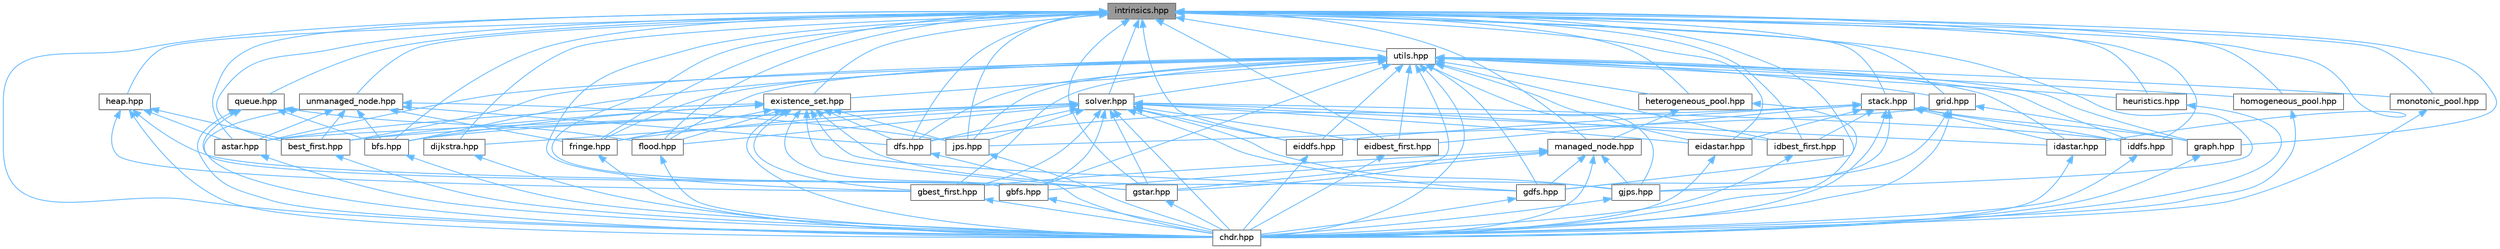 digraph "intrinsics.hpp"
{
 // LATEX_PDF_SIZE
  bgcolor="transparent";
  edge [fontname=Helvetica,fontsize=10,labelfontname=Helvetica,labelfontsize=10];
  node [fontname=Helvetica,fontsize=10,shape=box,height=0.2,width=0.4];
  Node1 [id="Node000001",label="intrinsics.hpp",height=0.2,width=0.4,color="gray40", fillcolor="grey60", style="filled", fontcolor="black",tooltip=" "];
  Node1 -> Node2 [id="edge1_Node000001_Node000002",dir="back",color="steelblue1",style="solid",tooltip=" "];
  Node2 [id="Node000002",label="astar.hpp",height=0.2,width=0.4,color="grey40", fillcolor="white", style="filled",URL="$dc/da9/astar_8hpp.html",tooltip=" "];
  Node2 -> Node3 [id="edge2_Node000002_Node000003",dir="back",color="steelblue1",style="solid",tooltip=" "];
  Node3 [id="Node000003",label="chdr.hpp",height=0.2,width=0.4,color="grey40", fillcolor="white", style="filled",URL="$d9/d96/chdr_8hpp.html",tooltip=" "];
  Node1 -> Node4 [id="edge3_Node000001_Node000004",dir="back",color="steelblue1",style="solid",tooltip=" "];
  Node4 [id="Node000004",label="best_first.hpp",height=0.2,width=0.4,color="grey40", fillcolor="white", style="filled",URL="$d3/d77/best__first_8hpp.html",tooltip=" "];
  Node4 -> Node3 [id="edge4_Node000004_Node000003",dir="back",color="steelblue1",style="solid",tooltip=" "];
  Node1 -> Node5 [id="edge5_Node000001_Node000005",dir="back",color="steelblue1",style="solid",tooltip=" "];
  Node5 [id="Node000005",label="bfs.hpp",height=0.2,width=0.4,color="grey40", fillcolor="white", style="filled",URL="$da/d36/bfs_8hpp.html",tooltip=" "];
  Node5 -> Node3 [id="edge6_Node000005_Node000003",dir="back",color="steelblue1",style="solid",tooltip=" "];
  Node1 -> Node3 [id="edge7_Node000001_Node000003",dir="back",color="steelblue1",style="solid",tooltip=" "];
  Node1 -> Node6 [id="edge8_Node000001_Node000006",dir="back",color="steelblue1",style="solid",tooltip=" "];
  Node6 [id="Node000006",label="dfs.hpp",height=0.2,width=0.4,color="grey40", fillcolor="white", style="filled",URL="$d3/dec/dfs_8hpp.html",tooltip=" "];
  Node6 -> Node3 [id="edge9_Node000006_Node000003",dir="back",color="steelblue1",style="solid",tooltip=" "];
  Node1 -> Node7 [id="edge10_Node000001_Node000007",dir="back",color="steelblue1",style="solid",tooltip=" "];
  Node7 [id="Node000007",label="dijkstra.hpp",height=0.2,width=0.4,color="grey40", fillcolor="white", style="filled",URL="$d3/d11/dijkstra_8hpp.html",tooltip=" "];
  Node7 -> Node3 [id="edge11_Node000007_Node000003",dir="back",color="steelblue1",style="solid",tooltip=" "];
  Node1 -> Node8 [id="edge12_Node000001_Node000008",dir="back",color="steelblue1",style="solid",tooltip=" "];
  Node8 [id="Node000008",label="eidastar.hpp",height=0.2,width=0.4,color="grey40", fillcolor="white", style="filled",URL="$d6/ded/eidastar_8hpp.html",tooltip=" "];
  Node8 -> Node3 [id="edge13_Node000008_Node000003",dir="back",color="steelblue1",style="solid",tooltip=" "];
  Node1 -> Node9 [id="edge14_Node000001_Node000009",dir="back",color="steelblue1",style="solid",tooltip=" "];
  Node9 [id="Node000009",label="eidbest_first.hpp",height=0.2,width=0.4,color="grey40", fillcolor="white", style="filled",URL="$d8/d85/eidbest__first_8hpp.html",tooltip=" "];
  Node9 -> Node3 [id="edge15_Node000009_Node000003",dir="back",color="steelblue1",style="solid",tooltip=" "];
  Node1 -> Node10 [id="edge16_Node000001_Node000010",dir="back",color="steelblue1",style="solid",tooltip=" "];
  Node10 [id="Node000010",label="eiddfs.hpp",height=0.2,width=0.4,color="grey40", fillcolor="white", style="filled",URL="$dd/d95/eiddfs_8hpp.html",tooltip=" "];
  Node10 -> Node3 [id="edge17_Node000010_Node000003",dir="back",color="steelblue1",style="solid",tooltip=" "];
  Node1 -> Node11 [id="edge18_Node000001_Node000011",dir="back",color="steelblue1",style="solid",tooltip=" "];
  Node11 [id="Node000011",label="existence_set.hpp",height=0.2,width=0.4,color="grey40", fillcolor="white", style="filled",URL="$d8/d62/existence__set_8hpp.html",tooltip=" "];
  Node11 -> Node2 [id="edge19_Node000011_Node000002",dir="back",color="steelblue1",style="solid",tooltip=" "];
  Node11 -> Node4 [id="edge20_Node000011_Node000004",dir="back",color="steelblue1",style="solid",tooltip=" "];
  Node11 -> Node5 [id="edge21_Node000011_Node000005",dir="back",color="steelblue1",style="solid",tooltip=" "];
  Node11 -> Node3 [id="edge22_Node000011_Node000003",dir="back",color="steelblue1",style="solid",tooltip=" "];
  Node11 -> Node6 [id="edge23_Node000011_Node000006",dir="back",color="steelblue1",style="solid",tooltip=" "];
  Node11 -> Node12 [id="edge24_Node000011_Node000012",dir="back",color="steelblue1",style="solid",tooltip=" "];
  Node12 [id="Node000012",label="flood.hpp",height=0.2,width=0.4,color="grey40", fillcolor="white", style="filled",URL="$d8/d12/flood_8hpp.html",tooltip=" "];
  Node12 -> Node3 [id="edge25_Node000012_Node000003",dir="back",color="steelblue1",style="solid",tooltip=" "];
  Node11 -> Node13 [id="edge26_Node000011_Node000013",dir="back",color="steelblue1",style="solid",tooltip=" "];
  Node13 [id="Node000013",label="fringe.hpp",height=0.2,width=0.4,color="grey40", fillcolor="white", style="filled",URL="$d8/dd5/fringe_8hpp.html",tooltip=" "];
  Node13 -> Node3 [id="edge27_Node000013_Node000003",dir="back",color="steelblue1",style="solid",tooltip=" "];
  Node11 -> Node14 [id="edge28_Node000011_Node000014",dir="back",color="steelblue1",style="solid",tooltip=" "];
  Node14 [id="Node000014",label="gbest_first.hpp",height=0.2,width=0.4,color="grey40", fillcolor="white", style="filled",URL="$d3/d3e/gbest__first_8hpp.html",tooltip=" "];
  Node14 -> Node3 [id="edge29_Node000014_Node000003",dir="back",color="steelblue1",style="solid",tooltip=" "];
  Node11 -> Node15 [id="edge30_Node000011_Node000015",dir="back",color="steelblue1",style="solid",tooltip=" "];
  Node15 [id="Node000015",label="gbfs.hpp",height=0.2,width=0.4,color="grey40", fillcolor="white", style="filled",URL="$de/d94/gbfs_8hpp.html",tooltip=" "];
  Node15 -> Node3 [id="edge31_Node000015_Node000003",dir="back",color="steelblue1",style="solid",tooltip=" "];
  Node11 -> Node16 [id="edge32_Node000011_Node000016",dir="back",color="steelblue1",style="solid",tooltip=" "];
  Node16 [id="Node000016",label="gdfs.hpp",height=0.2,width=0.4,color="grey40", fillcolor="white", style="filled",URL="$d4/df2/gdfs_8hpp.html",tooltip=" "];
  Node16 -> Node3 [id="edge33_Node000016_Node000003",dir="back",color="steelblue1",style="solid",tooltip=" "];
  Node11 -> Node17 [id="edge34_Node000011_Node000017",dir="back",color="steelblue1",style="solid",tooltip=" "];
  Node17 [id="Node000017",label="gjps.hpp",height=0.2,width=0.4,color="grey40", fillcolor="white", style="filled",URL="$d3/d3e/gjps_8hpp.html",tooltip=" "];
  Node17 -> Node3 [id="edge35_Node000017_Node000003",dir="back",color="steelblue1",style="solid",tooltip=" "];
  Node11 -> Node18 [id="edge36_Node000011_Node000018",dir="back",color="steelblue1",style="solid",tooltip=" "];
  Node18 [id="Node000018",label="gstar.hpp",height=0.2,width=0.4,color="grey40", fillcolor="white", style="filled",URL="$d1/def/gstar_8hpp.html",tooltip=" "];
  Node18 -> Node3 [id="edge37_Node000018_Node000003",dir="back",color="steelblue1",style="solid",tooltip=" "];
  Node11 -> Node19 [id="edge38_Node000011_Node000019",dir="back",color="steelblue1",style="solid",tooltip=" "];
  Node19 [id="Node000019",label="jps.hpp",height=0.2,width=0.4,color="grey40", fillcolor="white", style="filled",URL="$d9/de6/jps_8hpp.html",tooltip=" "];
  Node19 -> Node3 [id="edge39_Node000019_Node000003",dir="back",color="steelblue1",style="solid",tooltip=" "];
  Node1 -> Node12 [id="edge40_Node000001_Node000012",dir="back",color="steelblue1",style="solid",tooltip=" "];
  Node1 -> Node13 [id="edge41_Node000001_Node000013",dir="back",color="steelblue1",style="solid",tooltip=" "];
  Node1 -> Node14 [id="edge42_Node000001_Node000014",dir="back",color="steelblue1",style="solid",tooltip=" "];
  Node1 -> Node15 [id="edge43_Node000001_Node000015",dir="back",color="steelblue1",style="solid",tooltip=" "];
  Node1 -> Node16 [id="edge44_Node000001_Node000016",dir="back",color="steelblue1",style="solid",tooltip=" "];
  Node1 -> Node17 [id="edge45_Node000001_Node000017",dir="back",color="steelblue1",style="solid",tooltip=" "];
  Node1 -> Node20 [id="edge46_Node000001_Node000020",dir="back",color="steelblue1",style="solid",tooltip=" "];
  Node20 [id="Node000020",label="graph.hpp",height=0.2,width=0.4,color="grey40", fillcolor="white", style="filled",URL="$d9/de9/graph_8hpp.html",tooltip=" "];
  Node20 -> Node3 [id="edge47_Node000020_Node000003",dir="back",color="steelblue1",style="solid",tooltip=" "];
  Node1 -> Node21 [id="edge48_Node000001_Node000021",dir="back",color="steelblue1",style="solid",tooltip=" "];
  Node21 [id="Node000021",label="grid.hpp",height=0.2,width=0.4,color="grey40", fillcolor="white", style="filled",URL="$dc/d8a/grid_8hpp.html",tooltip=" "];
  Node21 -> Node3 [id="edge49_Node000021_Node000003",dir="back",color="steelblue1",style="solid",tooltip=" "];
  Node21 -> Node17 [id="edge50_Node000021_Node000017",dir="back",color="steelblue1",style="solid",tooltip=" "];
  Node21 -> Node20 [id="edge51_Node000021_Node000020",dir="back",color="steelblue1",style="solid",tooltip=" "];
  Node21 -> Node19 [id="edge52_Node000021_Node000019",dir="back",color="steelblue1",style="solid",tooltip=" "];
  Node1 -> Node18 [id="edge53_Node000001_Node000018",dir="back",color="steelblue1",style="solid",tooltip=" "];
  Node1 -> Node22 [id="edge54_Node000001_Node000022",dir="back",color="steelblue1",style="solid",tooltip=" "];
  Node22 [id="Node000022",label="heap.hpp",height=0.2,width=0.4,color="grey40", fillcolor="white", style="filled",URL="$da/d45/heap_8hpp.html",tooltip=" "];
  Node22 -> Node2 [id="edge55_Node000022_Node000002",dir="back",color="steelblue1",style="solid",tooltip=" "];
  Node22 -> Node4 [id="edge56_Node000022_Node000004",dir="back",color="steelblue1",style="solid",tooltip=" "];
  Node22 -> Node3 [id="edge57_Node000022_Node000003",dir="back",color="steelblue1",style="solid",tooltip=" "];
  Node22 -> Node14 [id="edge58_Node000022_Node000014",dir="back",color="steelblue1",style="solid",tooltip=" "];
  Node22 -> Node18 [id="edge59_Node000022_Node000018",dir="back",color="steelblue1",style="solid",tooltip=" "];
  Node1 -> Node23 [id="edge60_Node000001_Node000023",dir="back",color="steelblue1",style="solid",tooltip=" "];
  Node23 [id="Node000023",label="heterogeneous_pool.hpp",height=0.2,width=0.4,color="grey40", fillcolor="white", style="filled",URL="$d9/df8/heterogeneous__pool_8hpp.html",tooltip=" "];
  Node23 -> Node3 [id="edge61_Node000023_Node000003",dir="back",color="steelblue1",style="solid",tooltip=" "];
  Node23 -> Node24 [id="edge62_Node000023_Node000024",dir="back",color="steelblue1",style="solid",tooltip=" "];
  Node24 [id="Node000024",label="managed_node.hpp",height=0.2,width=0.4,color="grey40", fillcolor="white", style="filled",URL="$da/deb/managed__node_8hpp.html",tooltip=" "];
  Node24 -> Node3 [id="edge63_Node000024_Node000003",dir="back",color="steelblue1",style="solid",tooltip=" "];
  Node24 -> Node14 [id="edge64_Node000024_Node000014",dir="back",color="steelblue1",style="solid",tooltip=" "];
  Node24 -> Node15 [id="edge65_Node000024_Node000015",dir="back",color="steelblue1",style="solid",tooltip=" "];
  Node24 -> Node16 [id="edge66_Node000024_Node000016",dir="back",color="steelblue1",style="solid",tooltip=" "];
  Node24 -> Node17 [id="edge67_Node000024_Node000017",dir="back",color="steelblue1",style="solid",tooltip=" "];
  Node24 -> Node18 [id="edge68_Node000024_Node000018",dir="back",color="steelblue1",style="solid",tooltip=" "];
  Node1 -> Node25 [id="edge69_Node000001_Node000025",dir="back",color="steelblue1",style="solid",tooltip=" "];
  Node25 [id="Node000025",label="heuristics.hpp",height=0.2,width=0.4,color="grey40", fillcolor="white", style="filled",URL="$df/d24/heuristics_8hpp.html",tooltip=" "];
  Node25 -> Node3 [id="edge70_Node000025_Node000003",dir="back",color="steelblue1",style="solid",tooltip=" "];
  Node1 -> Node26 [id="edge71_Node000001_Node000026",dir="back",color="steelblue1",style="solid",tooltip=" "];
  Node26 [id="Node000026",label="homogeneous_pool.hpp",height=0.2,width=0.4,color="grey40", fillcolor="white", style="filled",URL="$d5/d3c/homogeneous__pool_8hpp.html",tooltip=" "];
  Node26 -> Node3 [id="edge72_Node000026_Node000003",dir="back",color="steelblue1",style="solid",tooltip=" "];
  Node1 -> Node27 [id="edge73_Node000001_Node000027",dir="back",color="steelblue1",style="solid",tooltip=" "];
  Node27 [id="Node000027",label="idastar.hpp",height=0.2,width=0.4,color="grey40", fillcolor="white", style="filled",URL="$db/df9/idastar_8hpp.html",tooltip=" "];
  Node27 -> Node3 [id="edge74_Node000027_Node000003",dir="back",color="steelblue1",style="solid",tooltip=" "];
  Node1 -> Node28 [id="edge75_Node000001_Node000028",dir="back",color="steelblue1",style="solid",tooltip=" "];
  Node28 [id="Node000028",label="idbest_first.hpp",height=0.2,width=0.4,color="grey40", fillcolor="white", style="filled",URL="$d1/d3a/idbest__first_8hpp.html",tooltip=" "];
  Node28 -> Node3 [id="edge76_Node000028_Node000003",dir="back",color="steelblue1",style="solid",tooltip=" "];
  Node1 -> Node29 [id="edge77_Node000001_Node000029",dir="back",color="steelblue1",style="solid",tooltip=" "];
  Node29 [id="Node000029",label="iddfs.hpp",height=0.2,width=0.4,color="grey40", fillcolor="white", style="filled",URL="$df/d71/iddfs_8hpp.html",tooltip=" "];
  Node29 -> Node3 [id="edge78_Node000029_Node000003",dir="back",color="steelblue1",style="solid",tooltip=" "];
  Node1 -> Node19 [id="edge79_Node000001_Node000019",dir="back",color="steelblue1",style="solid",tooltip=" "];
  Node1 -> Node24 [id="edge80_Node000001_Node000024",dir="back",color="steelblue1",style="solid",tooltip=" "];
  Node1 -> Node30 [id="edge81_Node000001_Node000030",dir="back",color="steelblue1",style="solid",tooltip=" "];
  Node30 [id="Node000030",label="monotonic_pool.hpp",height=0.2,width=0.4,color="grey40", fillcolor="white", style="filled",URL="$d4/d99/monotonic__pool_8hpp.html",tooltip=" "];
  Node30 -> Node3 [id="edge82_Node000030_Node000003",dir="back",color="steelblue1",style="solid",tooltip=" "];
  Node1 -> Node31 [id="edge83_Node000001_Node000031",dir="back",color="steelblue1",style="solid",tooltip=" "];
  Node31 [id="Node000031",label="queue.hpp",height=0.2,width=0.4,color="grey40", fillcolor="white", style="filled",URL="$d7/ded/queue_8hpp.html",tooltip=" "];
  Node31 -> Node5 [id="edge84_Node000031_Node000005",dir="back",color="steelblue1",style="solid",tooltip=" "];
  Node31 -> Node3 [id="edge85_Node000031_Node000003",dir="back",color="steelblue1",style="solid",tooltip=" "];
  Node31 -> Node12 [id="edge86_Node000031_Node000012",dir="back",color="steelblue1",style="solid",tooltip=" "];
  Node31 -> Node15 [id="edge87_Node000031_Node000015",dir="back",color="steelblue1",style="solid",tooltip=" "];
  Node1 -> Node32 [id="edge88_Node000001_Node000032",dir="back",color="steelblue1",style="solid",tooltip=" "];
  Node32 [id="Node000032",label="solver.hpp",height=0.2,width=0.4,color="grey40", fillcolor="white", style="filled",URL="$d2/d1c/solver_8hpp.html",tooltip=" "];
  Node32 -> Node2 [id="edge89_Node000032_Node000002",dir="back",color="steelblue1",style="solid",tooltip=" "];
  Node32 -> Node4 [id="edge90_Node000032_Node000004",dir="back",color="steelblue1",style="solid",tooltip=" "];
  Node32 -> Node5 [id="edge91_Node000032_Node000005",dir="back",color="steelblue1",style="solid",tooltip=" "];
  Node32 -> Node3 [id="edge92_Node000032_Node000003",dir="back",color="steelblue1",style="solid",tooltip=" "];
  Node32 -> Node6 [id="edge93_Node000032_Node000006",dir="back",color="steelblue1",style="solid",tooltip=" "];
  Node32 -> Node7 [id="edge94_Node000032_Node000007",dir="back",color="steelblue1",style="solid",tooltip=" "];
  Node32 -> Node8 [id="edge95_Node000032_Node000008",dir="back",color="steelblue1",style="solid",tooltip=" "];
  Node32 -> Node9 [id="edge96_Node000032_Node000009",dir="back",color="steelblue1",style="solid",tooltip=" "];
  Node32 -> Node10 [id="edge97_Node000032_Node000010",dir="back",color="steelblue1",style="solid",tooltip=" "];
  Node32 -> Node12 [id="edge98_Node000032_Node000012",dir="back",color="steelblue1",style="solid",tooltip=" "];
  Node32 -> Node13 [id="edge99_Node000032_Node000013",dir="back",color="steelblue1",style="solid",tooltip=" "];
  Node32 -> Node14 [id="edge100_Node000032_Node000014",dir="back",color="steelblue1",style="solid",tooltip=" "];
  Node32 -> Node15 [id="edge101_Node000032_Node000015",dir="back",color="steelblue1",style="solid",tooltip=" "];
  Node32 -> Node16 [id="edge102_Node000032_Node000016",dir="back",color="steelblue1",style="solid",tooltip=" "];
  Node32 -> Node17 [id="edge103_Node000032_Node000017",dir="back",color="steelblue1",style="solid",tooltip=" "];
  Node32 -> Node18 [id="edge104_Node000032_Node000018",dir="back",color="steelblue1",style="solid",tooltip=" "];
  Node32 -> Node27 [id="edge105_Node000032_Node000027",dir="back",color="steelblue1",style="solid",tooltip=" "];
  Node32 -> Node28 [id="edge106_Node000032_Node000028",dir="back",color="steelblue1",style="solid",tooltip=" "];
  Node32 -> Node29 [id="edge107_Node000032_Node000029",dir="back",color="steelblue1",style="solid",tooltip=" "];
  Node32 -> Node19 [id="edge108_Node000032_Node000019",dir="back",color="steelblue1",style="solid",tooltip=" "];
  Node1 -> Node33 [id="edge109_Node000001_Node000033",dir="back",color="steelblue1",style="solid",tooltip=" "];
  Node33 [id="Node000033",label="stack.hpp",height=0.2,width=0.4,color="grey40", fillcolor="white", style="filled",URL="$df/d47/stack_8hpp.html",tooltip=" "];
  Node33 -> Node3 [id="edge110_Node000033_Node000003",dir="back",color="steelblue1",style="solid",tooltip=" "];
  Node33 -> Node6 [id="edge111_Node000033_Node000006",dir="back",color="steelblue1",style="solid",tooltip=" "];
  Node33 -> Node8 [id="edge112_Node000033_Node000008",dir="back",color="steelblue1",style="solid",tooltip=" "];
  Node33 -> Node9 [id="edge113_Node000033_Node000009",dir="back",color="steelblue1",style="solid",tooltip=" "];
  Node33 -> Node10 [id="edge114_Node000033_Node000010",dir="back",color="steelblue1",style="solid",tooltip=" "];
  Node33 -> Node16 [id="edge115_Node000033_Node000016",dir="back",color="steelblue1",style="solid",tooltip=" "];
  Node33 -> Node20 [id="edge116_Node000033_Node000020",dir="back",color="steelblue1",style="solid",tooltip=" "];
  Node33 -> Node27 [id="edge117_Node000033_Node000027",dir="back",color="steelblue1",style="solid",tooltip=" "];
  Node33 -> Node28 [id="edge118_Node000033_Node000028",dir="back",color="steelblue1",style="solid",tooltip=" "];
  Node33 -> Node29 [id="edge119_Node000033_Node000029",dir="back",color="steelblue1",style="solid",tooltip=" "];
  Node1 -> Node34 [id="edge120_Node000001_Node000034",dir="back",color="steelblue1",style="solid",tooltip=" "];
  Node34 [id="Node000034",label="unmanaged_node.hpp",height=0.2,width=0.4,color="grey40", fillcolor="white", style="filled",URL="$d0/def/unmanaged__node_8hpp.html",tooltip=" "];
  Node34 -> Node2 [id="edge121_Node000034_Node000002",dir="back",color="steelblue1",style="solid",tooltip=" "];
  Node34 -> Node4 [id="edge122_Node000034_Node000004",dir="back",color="steelblue1",style="solid",tooltip=" "];
  Node34 -> Node5 [id="edge123_Node000034_Node000005",dir="back",color="steelblue1",style="solid",tooltip=" "];
  Node34 -> Node3 [id="edge124_Node000034_Node000003",dir="back",color="steelblue1",style="solid",tooltip=" "];
  Node34 -> Node6 [id="edge125_Node000034_Node000006",dir="back",color="steelblue1",style="solid",tooltip=" "];
  Node34 -> Node13 [id="edge126_Node000034_Node000013",dir="back",color="steelblue1",style="solid",tooltip=" "];
  Node34 -> Node19 [id="edge127_Node000034_Node000019",dir="back",color="steelblue1",style="solid",tooltip=" "];
  Node1 -> Node35 [id="edge128_Node000001_Node000035",dir="back",color="steelblue1",style="solid",tooltip=" "];
  Node35 [id="Node000035",label="utils.hpp",height=0.2,width=0.4,color="grey40", fillcolor="white", style="filled",URL="$df/d93/utils_8hpp.html",tooltip=" "];
  Node35 -> Node2 [id="edge129_Node000035_Node000002",dir="back",color="steelblue1",style="solid",tooltip=" "];
  Node35 -> Node4 [id="edge130_Node000035_Node000004",dir="back",color="steelblue1",style="solid",tooltip=" "];
  Node35 -> Node5 [id="edge131_Node000035_Node000005",dir="back",color="steelblue1",style="solid",tooltip=" "];
  Node35 -> Node3 [id="edge132_Node000035_Node000003",dir="back",color="steelblue1",style="solid",tooltip=" "];
  Node35 -> Node6 [id="edge133_Node000035_Node000006",dir="back",color="steelblue1",style="solid",tooltip=" "];
  Node35 -> Node8 [id="edge134_Node000035_Node000008",dir="back",color="steelblue1",style="solid",tooltip=" "];
  Node35 -> Node9 [id="edge135_Node000035_Node000009",dir="back",color="steelblue1",style="solid",tooltip=" "];
  Node35 -> Node10 [id="edge136_Node000035_Node000010",dir="back",color="steelblue1",style="solid",tooltip=" "];
  Node35 -> Node11 [id="edge137_Node000035_Node000011",dir="back",color="steelblue1",style="solid",tooltip=" "];
  Node35 -> Node12 [id="edge138_Node000035_Node000012",dir="back",color="steelblue1",style="solid",tooltip=" "];
  Node35 -> Node13 [id="edge139_Node000035_Node000013",dir="back",color="steelblue1",style="solid",tooltip=" "];
  Node35 -> Node14 [id="edge140_Node000035_Node000014",dir="back",color="steelblue1",style="solid",tooltip=" "];
  Node35 -> Node15 [id="edge141_Node000035_Node000015",dir="back",color="steelblue1",style="solid",tooltip=" "];
  Node35 -> Node16 [id="edge142_Node000035_Node000016",dir="back",color="steelblue1",style="solid",tooltip=" "];
  Node35 -> Node17 [id="edge143_Node000035_Node000017",dir="back",color="steelblue1",style="solid",tooltip=" "];
  Node35 -> Node20 [id="edge144_Node000035_Node000020",dir="back",color="steelblue1",style="solid",tooltip=" "];
  Node35 -> Node21 [id="edge145_Node000035_Node000021",dir="back",color="steelblue1",style="solid",tooltip=" "];
  Node35 -> Node18 [id="edge146_Node000035_Node000018",dir="back",color="steelblue1",style="solid",tooltip=" "];
  Node35 -> Node23 [id="edge147_Node000035_Node000023",dir="back",color="steelblue1",style="solid",tooltip=" "];
  Node35 -> Node25 [id="edge148_Node000035_Node000025",dir="back",color="steelblue1",style="solid",tooltip=" "];
  Node35 -> Node26 [id="edge149_Node000035_Node000026",dir="back",color="steelblue1",style="solid",tooltip=" "];
  Node35 -> Node27 [id="edge150_Node000035_Node000027",dir="back",color="steelblue1",style="solid",tooltip=" "];
  Node35 -> Node28 [id="edge151_Node000035_Node000028",dir="back",color="steelblue1",style="solid",tooltip=" "];
  Node35 -> Node29 [id="edge152_Node000035_Node000029",dir="back",color="steelblue1",style="solid",tooltip=" "];
  Node35 -> Node19 [id="edge153_Node000035_Node000019",dir="back",color="steelblue1",style="solid",tooltip=" "];
  Node35 -> Node30 [id="edge154_Node000035_Node000030",dir="back",color="steelblue1",style="solid",tooltip=" "];
  Node35 -> Node32 [id="edge155_Node000035_Node000032",dir="back",color="steelblue1",style="solid",tooltip=" "];
}
